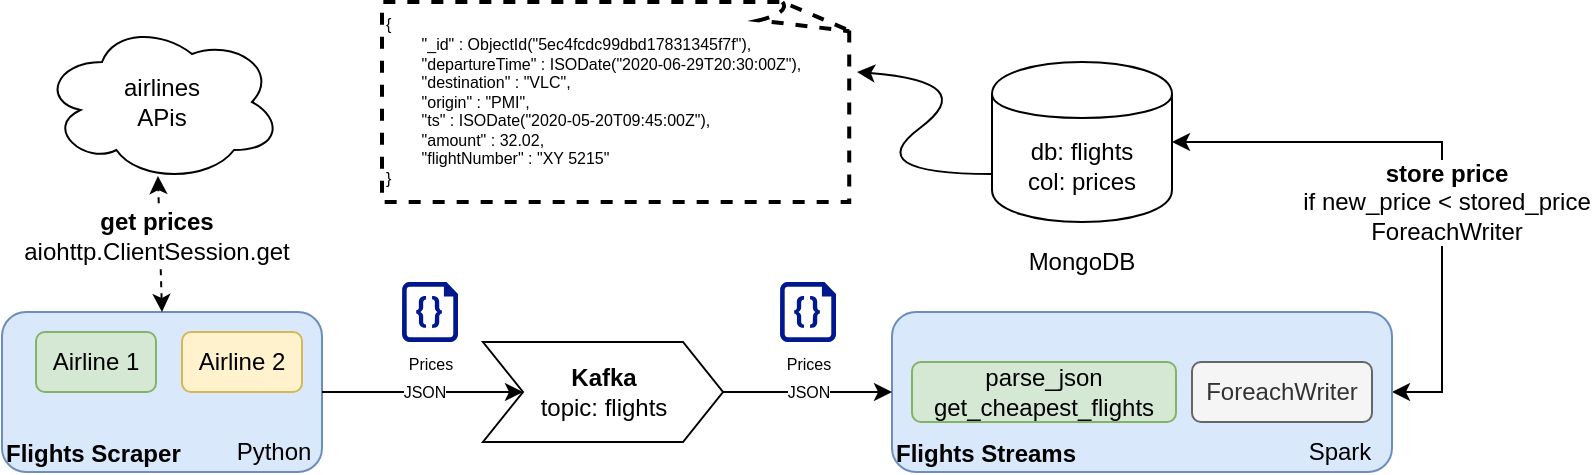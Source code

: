 <mxfile version="12.1.3" type="device" pages="1"><diagram id="pdpTxPEercZpJ4YdSTdd" name="Page-1"><mxGraphModel dx="892" dy="464" grid="1" gridSize="10" guides="1" tooltips="1" connect="1" arrows="1" fold="1" page="1" pageScale="1" pageWidth="850" pageHeight="1100" math="0" shadow="0"><root><mxCell id="0"/><mxCell id="1" parent="0"/><mxCell id="W0I4eknZKIf0W_OW01DE-1" value="&lt;b&gt;Kafka&lt;/b&gt;&lt;br&gt;topic: flights" style="shape=step;perimeter=stepPerimeter;whiteSpace=wrap;html=1;fixedSize=1;" parent="1" vertex="1"><mxGeometry x="290.5" y="190" width="120" height="50" as="geometry"/></mxCell><mxCell id="W0I4eknZKIf0W_OW01DE-2" value="&lt;b&gt;Flights Scraper&lt;/b&gt;" style="rounded=1;whiteSpace=wrap;html=1;verticalAlign=bottom;fillColor=#dae8fc;strokeColor=#6c8ebf;align=left;" parent="1" vertex="1"><mxGeometry x="50" y="175" width="160" height="80" as="geometry"/></mxCell><mxCell id="UYpLmcSoLTIXOEVDMqrm-3" style="edgeStyle=orthogonalEdgeStyle;rounded=0;orthogonalLoop=1;jettySize=auto;html=1;entryX=1;entryY=0.5;entryDx=0;entryDy=0;startArrow=classic;startFill=1;exitX=1;exitY=0.5;exitDx=0;exitDy=0;" edge="1" parent="1" source="W0I4eknZKIf0W_OW01DE-3" target="UYpLmcSoLTIXOEVDMqrm-1"><mxGeometry relative="1" as="geometry"><Array as="points"><mxPoint x="770" y="215"/><mxPoint x="770" y="90"/></Array></mxGeometry></mxCell><mxCell id="UYpLmcSoLTIXOEVDMqrm-4" value="&lt;b&gt;store price&lt;br&gt;&lt;/b&gt;if new_price &amp;lt; stored_price&lt;br&gt;ForeachWriter" style="text;html=1;resizable=0;points=[];align=center;verticalAlign=middle;labelBackgroundColor=#ffffff;" vertex="1" connectable="0" parent="UYpLmcSoLTIXOEVDMqrm-3"><mxGeometry x="-0.156" y="-2" relative="1" as="geometry"><mxPoint as="offset"/></mxGeometry></mxCell><mxCell id="W0I4eknZKIf0W_OW01DE-3" value="&lt;b&gt;Flights Streams&lt;/b&gt;" style="rounded=1;whiteSpace=wrap;html=1;fillColor=#dae8fc;strokeColor=#6c8ebf;align=left;verticalAlign=bottom;" parent="1" vertex="1"><mxGeometry x="495" y="175" width="250" height="80" as="geometry"/></mxCell><mxCell id="W0I4eknZKIf0W_OW01DE-4" value="" style="endArrow=classic;html=1;entryX=0;entryY=0.5;entryDx=0;entryDy=0;exitX=1;exitY=0.5;exitDx=0;exitDy=0;" parent="1" source="W0I4eknZKIf0W_OW01DE-1" target="W0I4eknZKIf0W_OW01DE-3" edge="1"><mxGeometry width="50" height="50" relative="1" as="geometry"><mxPoint x="80" y="320" as="sourcePoint"/><mxPoint x="130" y="270" as="targetPoint"/></mxGeometry></mxCell><mxCell id="UYpLmcSoLTIXOEVDMqrm-15" value="JSON" style="text;html=1;resizable=0;points=[];align=center;verticalAlign=middle;labelBackgroundColor=#ffffff;fontSize=8;" vertex="1" connectable="0" parent="W0I4eknZKIf0W_OW01DE-4"><mxGeometry x="-0.025" y="4" relative="1" as="geometry"><mxPoint x="1" y="4" as="offset"/></mxGeometry></mxCell><mxCell id="W0I4eknZKIf0W_OW01DE-5" value="" style="endArrow=classic;html=1;entryX=0;entryY=0.5;entryDx=0;entryDy=0;exitX=1;exitY=0.5;exitDx=0;exitDy=0;" parent="1" source="W0I4eknZKIf0W_OW01DE-2" target="W0I4eknZKIf0W_OW01DE-1" edge="1"><mxGeometry width="50" height="50" relative="1" as="geometry"><mxPoint x="90" y="360" as="sourcePoint"/><mxPoint x="140" y="310" as="targetPoint"/></mxGeometry></mxCell><mxCell id="UYpLmcSoLTIXOEVDMqrm-14" value="JSON" style="text;html=1;resizable=0;points=[];align=center;verticalAlign=middle;labelBackgroundColor=#ffffff;fontSize=8;" vertex="1" connectable="0" parent="W0I4eknZKIf0W_OW01DE-5"><mxGeometry relative="1" as="geometry"><mxPoint as="offset"/></mxGeometry></mxCell><mxCell id="W0I4eknZKIf0W_OW01DE-6" value="airlines&lt;br&gt;APis" style="ellipse;shape=cloud;whiteSpace=wrap;html=1;" parent="1" vertex="1"><mxGeometry x="70" y="30" width="120" height="80" as="geometry"/></mxCell><mxCell id="W0I4eknZKIf0W_OW01DE-7" value="" style="endArrow=classic;dashed=1;html=1;entryX=0.483;entryY=0.963;entryDx=0;entryDy=0;entryPerimeter=0;exitX=0.5;exitY=0;exitDx=0;exitDy=0;startArrow=classic;startFill=1;endFill=1;" parent="1" source="W0I4eknZKIf0W_OW01DE-2" target="W0I4eknZKIf0W_OW01DE-6" edge="1"><mxGeometry width="50" height="50" relative="1" as="geometry"><mxPoint x="70" y="320" as="sourcePoint"/><mxPoint x="120" y="270" as="targetPoint"/></mxGeometry></mxCell><mxCell id="UYpLmcSoLTIXOEVDMqrm-5" value="&lt;b&gt;get prices&lt;/b&gt;&lt;br&gt;aiohttp.ClientSession.get" style="text;html=1;resizable=0;points=[];align=center;verticalAlign=middle;labelBackgroundColor=#ffffff;" vertex="1" connectable="0" parent="W0I4eknZKIf0W_OW01DE-7"><mxGeometry x="0.12" y="2" relative="1" as="geometry"><mxPoint as="offset"/></mxGeometry></mxCell><mxCell id="W0I4eknZKIf0W_OW01DE-8" value="Airline 1" style="rounded=1;whiteSpace=wrap;html=1;fillColor=#d5e8d4;strokeColor=#82b366;" parent="1" vertex="1"><mxGeometry x="67" y="185" width="60" height="30" as="geometry"/></mxCell><mxCell id="W0I4eknZKIf0W_OW01DE-9" value="Airline 2" style="rounded=1;whiteSpace=wrap;html=1;fillColor=#fff2cc;strokeColor=#d6b656;" parent="1" vertex="1"><mxGeometry x="140" y="185" width="60" height="30" as="geometry"/></mxCell><mxCell id="W0I4eknZKIf0W_OW01DE-12" value="Python" style="text;html=1;strokeColor=none;fillColor=none;align=center;verticalAlign=middle;whiteSpace=wrap;rounded=0;" parent="1" vertex="1"><mxGeometry x="166" y="235" width="40" height="20" as="geometry"/></mxCell><mxCell id="W0I4eknZKIf0W_OW01DE-14" value="Spark" style="text;html=1;strokeColor=none;fillColor=none;align=center;verticalAlign=middle;whiteSpace=wrap;rounded=0;" parent="1" vertex="1"><mxGeometry x="699" y="235" width="40" height="20" as="geometry"/></mxCell><mxCell id="UYpLmcSoLTIXOEVDMqrm-1" value="db: flights&lt;br&gt;col: prices" style="shape=cylinder;whiteSpace=wrap;html=1;boundedLbl=1;backgroundOutline=1;" vertex="1" parent="1"><mxGeometry x="545" y="50" width="90" height="80" as="geometry"/></mxCell><mxCell id="UYpLmcSoLTIXOEVDMqrm-2" value="MongoDB" style="text;html=1;strokeColor=none;fillColor=none;align=center;verticalAlign=middle;whiteSpace=wrap;rounded=0;" vertex="1" parent="1"><mxGeometry x="570" y="140" width="40" height="20" as="geometry"/></mxCell><mxCell id="UYpLmcSoLTIXOEVDMqrm-8" value="" style="curved=1;endArrow=classic;html=1;fontSize=8;entryX=1;entryY=0.25;entryDx=0;entryDy=0;exitX=0;exitY=0.7;exitDx=0;exitDy=0;" edge="1" parent="1" source="UYpLmcSoLTIXOEVDMqrm-1"><mxGeometry width="50" height="50" relative="1" as="geometry"><mxPoint x="50" y="360" as="sourcePoint"/><mxPoint x="477.5" y="55" as="targetPoint"/><Array as="points"><mxPoint x="478" y="106"/><mxPoint x="540" y="60"/></Array></mxGeometry></mxCell><mxCell id="UYpLmcSoLTIXOEVDMqrm-9" value="Prices" style="aspect=fixed;pointerEvents=1;shadow=0;dashed=0;html=1;strokeColor=none;labelPosition=center;verticalLabelPosition=bottom;verticalAlign=top;align=center;fillColor=#00188D;shape=mxgraph.azure.code_file;fontSize=8;" vertex="1" parent="1"><mxGeometry x="250" y="160" width="28" height="30" as="geometry"/></mxCell><mxCell id="UYpLmcSoLTIXOEVDMqrm-11" value="&lt;div style=&quot;white-space: normal&quot;&gt;{&lt;/div&gt;&lt;div style=&quot;white-space: normal&quot;&gt;&lt;span style=&quot;white-space: pre&quot;&gt;&#9;&lt;/span&gt;&quot;_id&quot; : ObjectId(&quot;5ec4fcdc99dbd17831345f7f&quot;),&lt;/div&gt;&lt;div style=&quot;white-space: normal&quot;&gt;&lt;span style=&quot;white-space: pre&quot;&gt;&#9;&lt;/span&gt;&quot;departureTime&quot; : ISODate(&quot;2020-06-29T20:30:00Z&quot;),&lt;/div&gt;&lt;div style=&quot;white-space: normal&quot;&gt;&lt;span style=&quot;white-space: pre&quot;&gt;&#9;&lt;/span&gt;&quot;destination&quot; : &quot;VLC&quot;,&lt;/div&gt;&lt;div style=&quot;white-space: normal&quot;&gt;&lt;span style=&quot;white-space: pre&quot;&gt;&#9;&lt;/span&gt;&quot;origin&quot; : &quot;PMI&quot;,&lt;/div&gt;&lt;div style=&quot;white-space: normal&quot;&gt;&lt;span style=&quot;white-space: pre&quot;&gt;&#9;&lt;/span&gt;&quot;ts&quot; : ISODate(&quot;2020-05-20T09:45:00Z&quot;),&lt;/div&gt;&lt;div style=&quot;white-space: normal&quot;&gt;&lt;span style=&quot;white-space: pre&quot;&gt;&#9;&lt;/span&gt;&quot;amount&quot; : 32.02,&lt;/div&gt;&lt;div style=&quot;white-space: normal&quot;&gt;&lt;span style=&quot;white-space: pre&quot;&gt;&#9;&lt;/span&gt;&quot;flightNumber&quot; : &quot;XY 5215&quot;&lt;/div&gt;&lt;div style=&quot;white-space: normal&quot;&gt;}&lt;/div&gt;" style="whiteSpace=wrap;html=1;shape=mxgraph.basic.document;dashed=1;fontSize=8;align=left;fillColor=none;strokeColor=#000000;strokeWidth=2;" vertex="1" parent="1"><mxGeometry x="240" y="20" width="236" height="100" as="geometry"/></mxCell><mxCell id="UYpLmcSoLTIXOEVDMqrm-13" value="Prices" style="aspect=fixed;pointerEvents=1;shadow=0;dashed=0;html=1;strokeColor=none;labelPosition=center;verticalLabelPosition=bottom;verticalAlign=top;align=center;fillColor=#00188D;shape=mxgraph.azure.code_file;fontSize=8;" vertex="1" parent="1"><mxGeometry x="439" y="160" width="28" height="30" as="geometry"/></mxCell><mxCell id="UYpLmcSoLTIXOEVDMqrm-18" value="ForeachWriter" style="rounded=1;whiteSpace=wrap;html=1;fillColor=#f5f5f5;strokeColor=#666666;fontColor=#333333;" vertex="1" parent="1"><mxGeometry x="645" y="200" width="90" height="30" as="geometry"/></mxCell><mxCell id="UYpLmcSoLTIXOEVDMqrm-19" value="parse_json&lt;br&gt;get_cheapest_flights" style="rounded=1;whiteSpace=wrap;html=1;fillColor=#d5e8d4;strokeColor=#82b366;" vertex="1" parent="1"><mxGeometry x="505" y="200" width="132" height="30" as="geometry"/></mxCell></root></mxGraphModel></diagram></mxfile>